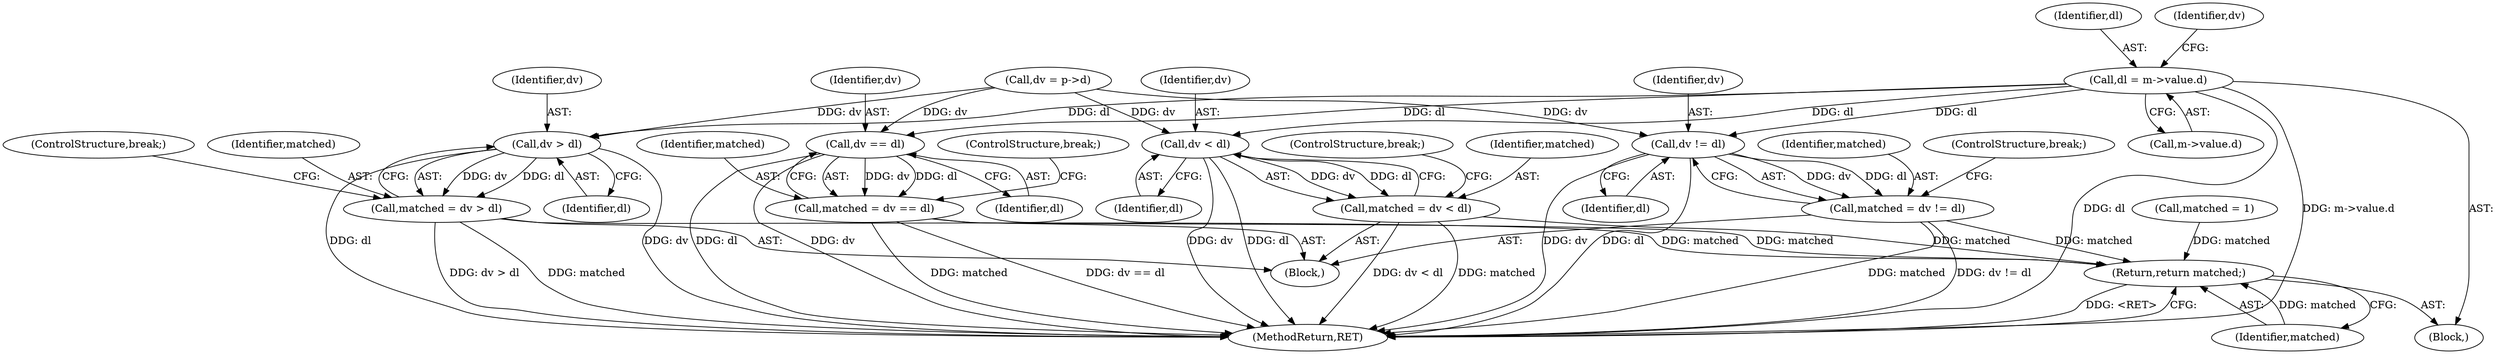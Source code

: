 digraph "0_file_74cafd7de9ec99a14f4480927580e501c8f852c3@pointer" {
"1000252" [label="(Call,dl = m->value.d)"];
"1000277" [label="(Call,dv != dl)"];
"1000275" [label="(Call,matched = dv != dl)"];
"1000312" [label="(Return,return matched;)"];
"1000284" [label="(Call,dv == dl)"];
"1000282" [label="(Call,matched = dv == dl)"];
"1000291" [label="(Call,dv > dl)"];
"1000289" [label="(Call,matched = dv > dl)"];
"1000298" [label="(Call,dv < dl)"];
"1000296" [label="(Call,matched = dv < dl)"];
"1000289" [label="(Call,matched = dv > dl)"];
"1000131" [label="(Block,)"];
"1000275" [label="(Call,matched = dv != dl)"];
"1000284" [label="(Call,dv == dl)"];
"1000276" [label="(Identifier,matched)"];
"1000301" [label="(ControlStructure,break;)"];
"1000283" [label="(Identifier,matched)"];
"1000298" [label="(Call,dv < dl)"];
"1000285" [label="(Identifier,dv)"];
"1000296" [label="(Call,matched = dv < dl)"];
"1000313" [label="(Identifier,matched)"];
"1000279" [label="(Identifier,dl)"];
"1000259" [label="(Call,dv = p->d)"];
"1000299" [label="(Identifier,dv)"];
"1000278" [label="(Identifier,dv)"];
"1000294" [label="(ControlStructure,break;)"];
"1000282" [label="(Call,matched = dv == dl)"];
"1000253" [label="(Identifier,dl)"];
"1000290" [label="(Identifier,matched)"];
"1000277" [label="(Call,dv != dl)"];
"1000270" [label="(Call,matched = 1)"];
"1000287" [label="(ControlStructure,break;)"];
"1000292" [label="(Identifier,dv)"];
"1000297" [label="(Identifier,matched)"];
"1000976" [label="(MethodReturn,RET)"];
"1000286" [label="(Identifier,dl)"];
"1000252" [label="(Call,dl = m->value.d)"];
"1000291" [label="(Call,dv > dl)"];
"1000293" [label="(Identifier,dl)"];
"1000254" [label="(Call,m->value.d)"];
"1000312" [label="(Return,return matched;)"];
"1000260" [label="(Identifier,dv)"];
"1000300" [label="(Identifier,dl)"];
"1000268" [label="(Block,)"];
"1000280" [label="(ControlStructure,break;)"];
"1000252" -> "1000131"  [label="AST: "];
"1000252" -> "1000254"  [label="CFG: "];
"1000253" -> "1000252"  [label="AST: "];
"1000254" -> "1000252"  [label="AST: "];
"1000260" -> "1000252"  [label="CFG: "];
"1000252" -> "1000976"  [label="DDG: dl"];
"1000252" -> "1000976"  [label="DDG: m->value.d"];
"1000252" -> "1000277"  [label="DDG: dl"];
"1000252" -> "1000284"  [label="DDG: dl"];
"1000252" -> "1000291"  [label="DDG: dl"];
"1000252" -> "1000298"  [label="DDG: dl"];
"1000277" -> "1000275"  [label="AST: "];
"1000277" -> "1000279"  [label="CFG: "];
"1000278" -> "1000277"  [label="AST: "];
"1000279" -> "1000277"  [label="AST: "];
"1000275" -> "1000277"  [label="CFG: "];
"1000277" -> "1000976"  [label="DDG: dv"];
"1000277" -> "1000976"  [label="DDG: dl"];
"1000277" -> "1000275"  [label="DDG: dv"];
"1000277" -> "1000275"  [label="DDG: dl"];
"1000259" -> "1000277"  [label="DDG: dv"];
"1000275" -> "1000268"  [label="AST: "];
"1000276" -> "1000275"  [label="AST: "];
"1000280" -> "1000275"  [label="CFG: "];
"1000275" -> "1000976"  [label="DDG: matched"];
"1000275" -> "1000976"  [label="DDG: dv != dl"];
"1000275" -> "1000312"  [label="DDG: matched"];
"1000312" -> "1000131"  [label="AST: "];
"1000312" -> "1000313"  [label="CFG: "];
"1000313" -> "1000312"  [label="AST: "];
"1000976" -> "1000312"  [label="CFG: "];
"1000312" -> "1000976"  [label="DDG: <RET>"];
"1000313" -> "1000312"  [label="DDG: matched"];
"1000289" -> "1000312"  [label="DDG: matched"];
"1000296" -> "1000312"  [label="DDG: matched"];
"1000282" -> "1000312"  [label="DDG: matched"];
"1000270" -> "1000312"  [label="DDG: matched"];
"1000284" -> "1000282"  [label="AST: "];
"1000284" -> "1000286"  [label="CFG: "];
"1000285" -> "1000284"  [label="AST: "];
"1000286" -> "1000284"  [label="AST: "];
"1000282" -> "1000284"  [label="CFG: "];
"1000284" -> "1000976"  [label="DDG: dl"];
"1000284" -> "1000976"  [label="DDG: dv"];
"1000284" -> "1000282"  [label="DDG: dv"];
"1000284" -> "1000282"  [label="DDG: dl"];
"1000259" -> "1000284"  [label="DDG: dv"];
"1000282" -> "1000268"  [label="AST: "];
"1000283" -> "1000282"  [label="AST: "];
"1000287" -> "1000282"  [label="CFG: "];
"1000282" -> "1000976"  [label="DDG: dv == dl"];
"1000282" -> "1000976"  [label="DDG: matched"];
"1000291" -> "1000289"  [label="AST: "];
"1000291" -> "1000293"  [label="CFG: "];
"1000292" -> "1000291"  [label="AST: "];
"1000293" -> "1000291"  [label="AST: "];
"1000289" -> "1000291"  [label="CFG: "];
"1000291" -> "1000976"  [label="DDG: dv"];
"1000291" -> "1000976"  [label="DDG: dl"];
"1000291" -> "1000289"  [label="DDG: dv"];
"1000291" -> "1000289"  [label="DDG: dl"];
"1000259" -> "1000291"  [label="DDG: dv"];
"1000289" -> "1000268"  [label="AST: "];
"1000290" -> "1000289"  [label="AST: "];
"1000294" -> "1000289"  [label="CFG: "];
"1000289" -> "1000976"  [label="DDG: dv > dl"];
"1000289" -> "1000976"  [label="DDG: matched"];
"1000298" -> "1000296"  [label="AST: "];
"1000298" -> "1000300"  [label="CFG: "];
"1000299" -> "1000298"  [label="AST: "];
"1000300" -> "1000298"  [label="AST: "];
"1000296" -> "1000298"  [label="CFG: "];
"1000298" -> "1000976"  [label="DDG: dv"];
"1000298" -> "1000976"  [label="DDG: dl"];
"1000298" -> "1000296"  [label="DDG: dv"];
"1000298" -> "1000296"  [label="DDG: dl"];
"1000259" -> "1000298"  [label="DDG: dv"];
"1000296" -> "1000268"  [label="AST: "];
"1000297" -> "1000296"  [label="AST: "];
"1000301" -> "1000296"  [label="CFG: "];
"1000296" -> "1000976"  [label="DDG: dv < dl"];
"1000296" -> "1000976"  [label="DDG: matched"];
}
